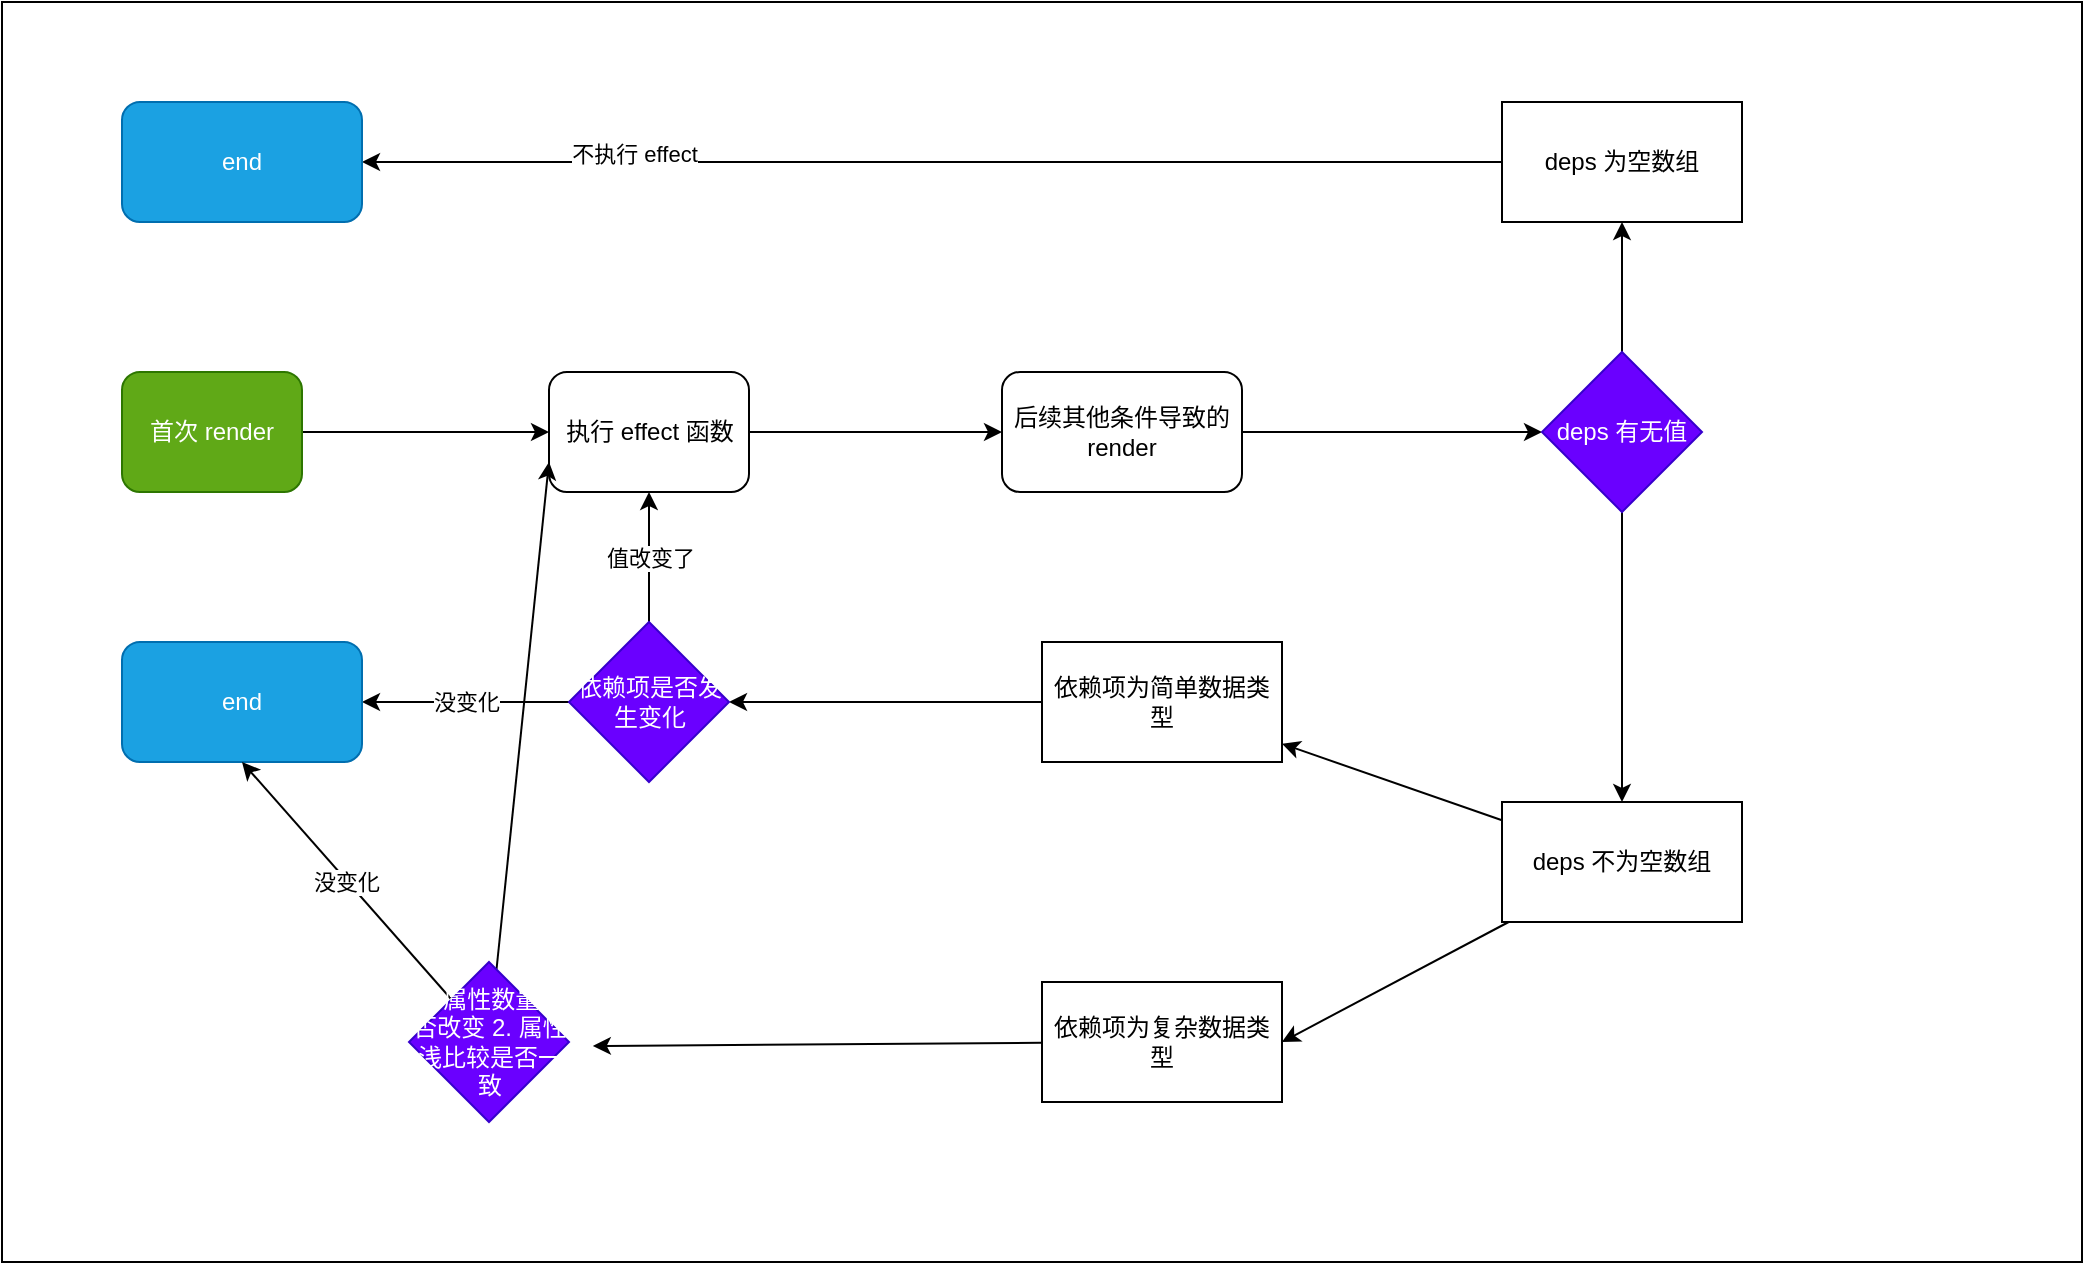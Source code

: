 <mxfile>
    <diagram id="GDHlUR10VawRj1YD9IuL" name="第 1 页">
        <mxGraphModel dx="1161" dy="833" grid="1" gridSize="10" guides="1" tooltips="1" connect="1" arrows="1" fold="1" page="1" pageScale="1" pageWidth="827" pageHeight="1169" math="0" shadow="0">
            <root>
                <mxCell id="0"/>
                <mxCell id="1" parent="0"/>
                <mxCell id="16" value="" style="rounded=0;whiteSpace=wrap;html=1;" parent="1" vertex="1">
                    <mxGeometry x="40" y="20" width="1040" height="630" as="geometry"/>
                </mxCell>
                <mxCell id="8" value="" style="edgeStyle=none;html=1;" parent="1" source="6" target="7" edge="1">
                    <mxGeometry relative="1" as="geometry"/>
                </mxCell>
                <mxCell id="6" value="首次 render" style="rounded=1;whiteSpace=wrap;html=1;fillColor=#60a917;fontColor=#ffffff;strokeColor=#2D7600;" parent="1" vertex="1">
                    <mxGeometry x="100" y="205" width="90" height="60" as="geometry"/>
                </mxCell>
                <mxCell id="19" value="" style="edgeStyle=none;html=1;" edge="1" parent="1" source="7" target="9">
                    <mxGeometry relative="1" as="geometry"/>
                </mxCell>
                <mxCell id="7" value="执行 effect 函数" style="whiteSpace=wrap;html=1;rounded=1;" parent="1" vertex="1">
                    <mxGeometry x="313.5" y="205" width="100" height="60" as="geometry"/>
                </mxCell>
                <mxCell id="20" value="" style="edgeStyle=none;html=1;" edge="1" parent="1" source="9" target="17">
                    <mxGeometry relative="1" as="geometry"/>
                </mxCell>
                <mxCell id="9" value="后续其他条件导致的&lt;br&gt;render" style="rounded=1;whiteSpace=wrap;html=1;" parent="1" vertex="1">
                    <mxGeometry x="540" y="205" width="120" height="60" as="geometry"/>
                </mxCell>
                <mxCell id="26" value="" style="edgeStyle=none;html=1;" edge="1" parent="1" source="17" target="21">
                    <mxGeometry relative="1" as="geometry"/>
                </mxCell>
                <mxCell id="27" value="" style="edgeStyle=none;html=1;" edge="1" parent="1" source="17" target="22">
                    <mxGeometry relative="1" as="geometry"/>
                </mxCell>
                <mxCell id="17" value="deps 有无值" style="rhombus;whiteSpace=wrap;html=1;fillColor=#6a00ff;fontColor=#ffffff;strokeColor=#3700CC;" vertex="1" parent="1">
                    <mxGeometry x="810" y="195" width="80" height="80" as="geometry"/>
                </mxCell>
                <mxCell id="31" style="edgeStyle=none;html=1;entryX=1;entryY=0.5;entryDx=0;entryDy=0;" edge="1" parent="1" source="21" target="30">
                    <mxGeometry relative="1" as="geometry"/>
                </mxCell>
                <mxCell id="32" value="不执行 effect" style="edgeLabel;html=1;align=center;verticalAlign=middle;resizable=0;points=[];" vertex="1" connectable="0" parent="31">
                    <mxGeometry x="0.658" y="-4" relative="1" as="geometry">
                        <mxPoint x="38" as="offset"/>
                    </mxGeometry>
                </mxCell>
                <mxCell id="21" value="deps 为空数组" style="rounded=0;whiteSpace=wrap;html=1;" vertex="1" parent="1">
                    <mxGeometry x="790" y="70" width="120" height="60" as="geometry"/>
                </mxCell>
                <mxCell id="29" value="" style="edgeStyle=none;html=1;" edge="1" parent="1" source="22" target="28">
                    <mxGeometry relative="1" as="geometry"/>
                </mxCell>
                <mxCell id="40" style="edgeStyle=none;html=1;entryX=1;entryY=0.5;entryDx=0;entryDy=0;" edge="1" parent="1" source="22" target="39">
                    <mxGeometry relative="1" as="geometry"/>
                </mxCell>
                <mxCell id="22" value="deps 不为空数组" style="rounded=0;whiteSpace=wrap;html=1;" vertex="1" parent="1">
                    <mxGeometry x="790" y="420" width="120" height="60" as="geometry"/>
                </mxCell>
                <mxCell id="34" style="edgeStyle=none;html=1;entryX=1;entryY=0.5;entryDx=0;entryDy=0;" edge="1" parent="1" source="28" target="33">
                    <mxGeometry relative="1" as="geometry"/>
                </mxCell>
                <mxCell id="28" value="依赖项为简单数据类型" style="whiteSpace=wrap;html=1;rounded=0;" vertex="1" parent="1">
                    <mxGeometry x="560" y="340" width="120" height="60" as="geometry"/>
                </mxCell>
                <mxCell id="30" value="end" style="rounded=1;whiteSpace=wrap;html=1;fillColor=#1ba1e2;fontColor=#ffffff;strokeColor=#006EAF;" vertex="1" parent="1">
                    <mxGeometry x="100" y="70" width="120" height="60" as="geometry"/>
                </mxCell>
                <mxCell id="37" value="没变化" style="edgeStyle=none;html=1;" edge="1" parent="1" source="33" target="36">
                    <mxGeometry relative="1" as="geometry"/>
                </mxCell>
                <mxCell id="38" value="值改变了" style="edgeStyle=none;html=1;" edge="1" parent="1" source="33" target="7">
                    <mxGeometry relative="1" as="geometry"/>
                </mxCell>
                <mxCell id="33" value="依赖项是否发生变化" style="rhombus;whiteSpace=wrap;html=1;fillColor=#6a00ff;fontColor=#ffffff;strokeColor=#3700CC;" vertex="1" parent="1">
                    <mxGeometry x="323.5" y="330" width="80" height="80" as="geometry"/>
                </mxCell>
                <mxCell id="36" value="end" style="rounded=1;whiteSpace=wrap;html=1;fillColor=#1ba1e2;fontColor=#ffffff;strokeColor=#006EAF;" vertex="1" parent="1">
                    <mxGeometry x="100" y="340" width="120" height="60" as="geometry"/>
                </mxCell>
                <mxCell id="42" style="edgeStyle=none;html=1;entryX=1.149;entryY=0.525;entryDx=0;entryDy=0;entryPerimeter=0;" edge="1" parent="1" source="39" target="41">
                    <mxGeometry relative="1" as="geometry"/>
                </mxCell>
                <mxCell id="39" value="依赖项为复杂数据类型" style="rounded=0;whiteSpace=wrap;html=1;" vertex="1" parent="1">
                    <mxGeometry x="560" y="510" width="120" height="60" as="geometry"/>
                </mxCell>
                <mxCell id="44" style="edgeStyle=none;html=1;entryX=0;entryY=0.75;entryDx=0;entryDy=0;" edge="1" parent="1" source="41" target="7">
                    <mxGeometry relative="1" as="geometry"/>
                </mxCell>
                <mxCell id="45" value="没变化" style="edgeStyle=none;html=1;entryX=0.5;entryY=1;entryDx=0;entryDy=0;" edge="1" parent="1" source="41" target="36">
                    <mxGeometry relative="1" as="geometry"/>
                </mxCell>
                <mxCell id="41" value="1. 属性数量是否改变 2. 属性浅比较是否一致" style="rhombus;whiteSpace=wrap;html=1;fillColor=#6a00ff;fontColor=#ffffff;strokeColor=#3700CC;" vertex="1" parent="1">
                    <mxGeometry x="243.5" y="500" width="80" height="80" as="geometry"/>
                </mxCell>
            </root>
        </mxGraphModel>
    </diagram>
</mxfile>